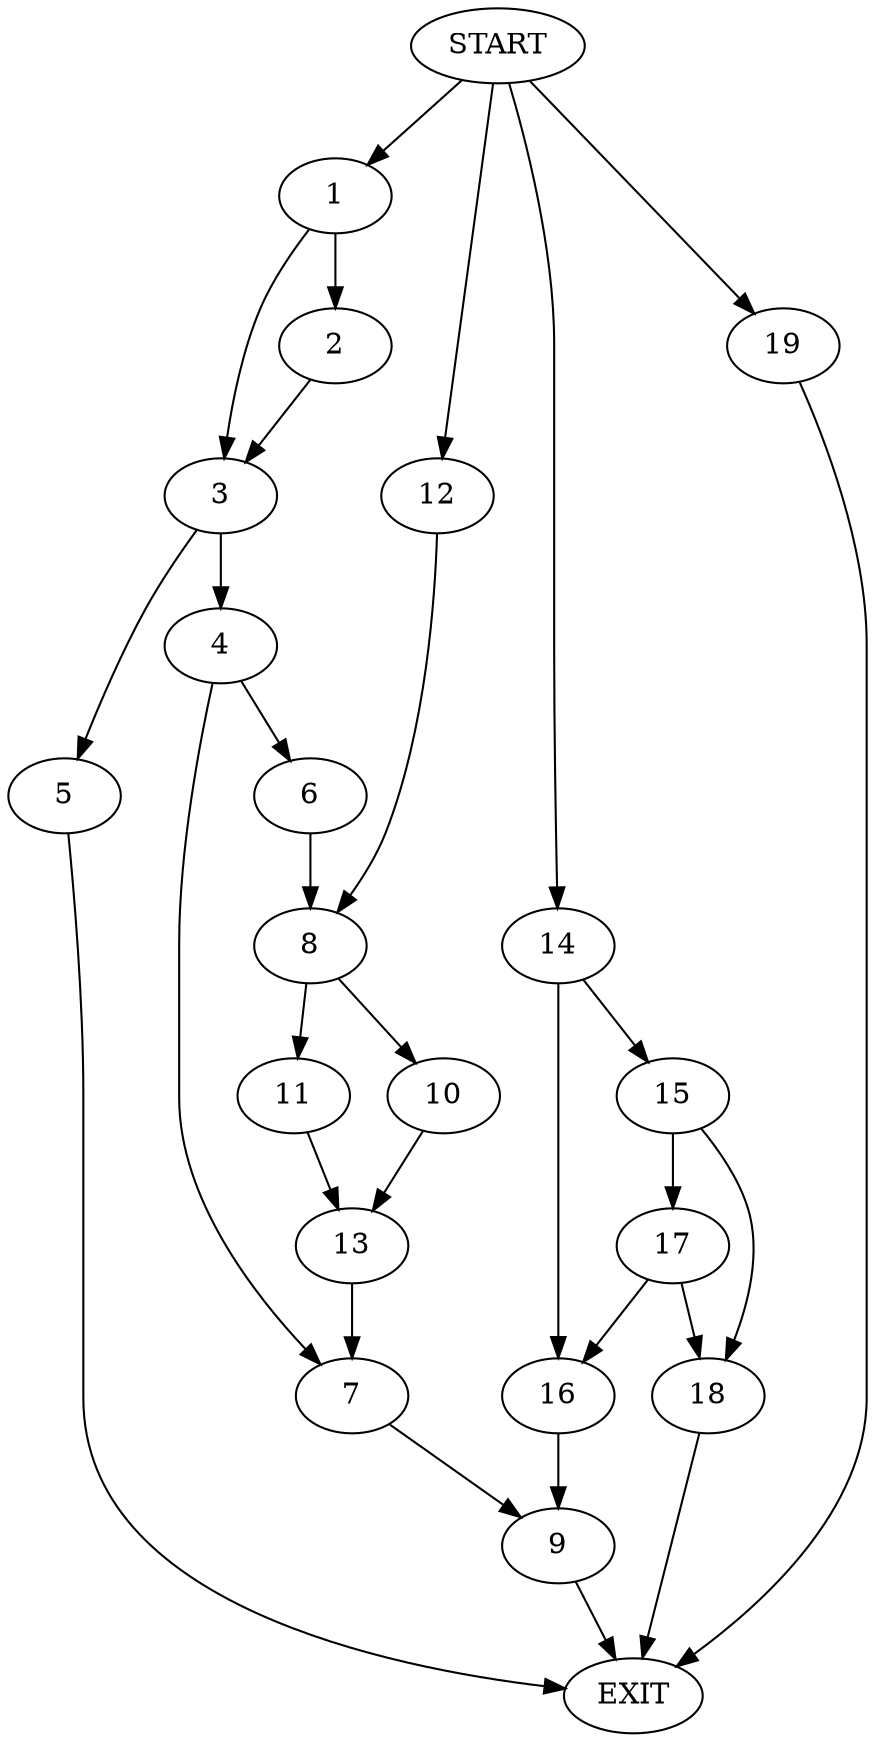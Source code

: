 digraph {
0 [label="START"]
20 [label="EXIT"]
0 -> 1
1 -> 2
1 -> 3
3 -> 4
3 -> 5
2 -> 3
4 -> 6
4 -> 7
5 -> 20
6 -> 8
7 -> 9
8 -> 10
8 -> 11
0 -> 12
12 -> 8
10 -> 13
11 -> 13
13 -> 7
9 -> 20
0 -> 14
14 -> 15
14 -> 16
15 -> 17
15 -> 18
16 -> 9
17 -> 16
17 -> 18
18 -> 20
0 -> 19
19 -> 20
}
